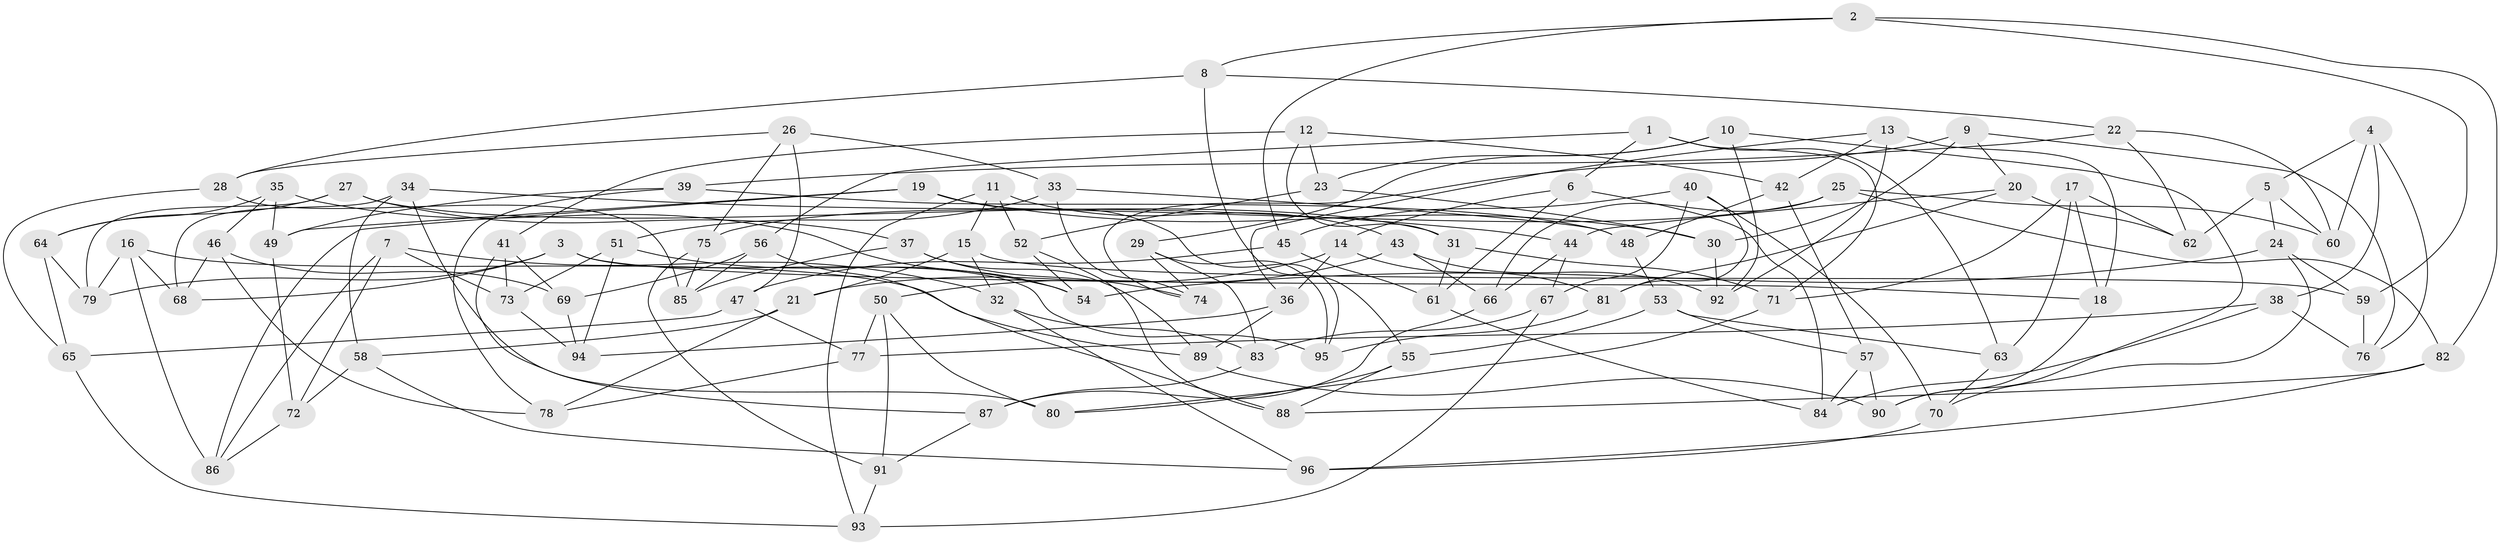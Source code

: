 // Generated by graph-tools (version 1.1) at 2025/16/03/09/25 04:16:18]
// undirected, 96 vertices, 192 edges
graph export_dot {
graph [start="1"]
  node [color=gray90,style=filled];
  1;
  2;
  3;
  4;
  5;
  6;
  7;
  8;
  9;
  10;
  11;
  12;
  13;
  14;
  15;
  16;
  17;
  18;
  19;
  20;
  21;
  22;
  23;
  24;
  25;
  26;
  27;
  28;
  29;
  30;
  31;
  32;
  33;
  34;
  35;
  36;
  37;
  38;
  39;
  40;
  41;
  42;
  43;
  44;
  45;
  46;
  47;
  48;
  49;
  50;
  51;
  52;
  53;
  54;
  55;
  56;
  57;
  58;
  59;
  60;
  61;
  62;
  63;
  64;
  65;
  66;
  67;
  68;
  69;
  70;
  71;
  72;
  73;
  74;
  75;
  76;
  77;
  78;
  79;
  80;
  81;
  82;
  83;
  84;
  85;
  86;
  87;
  88;
  89;
  90;
  91;
  92;
  93;
  94;
  95;
  96;
  1 -- 56;
  1 -- 63;
  1 -- 71;
  1 -- 6;
  2 -- 82;
  2 -- 59;
  2 -- 8;
  2 -- 45;
  3 -- 79;
  3 -- 18;
  3 -- 68;
  3 -- 95;
  4 -- 60;
  4 -- 76;
  4 -- 5;
  4 -- 38;
  5 -- 60;
  5 -- 62;
  5 -- 24;
  6 -- 84;
  6 -- 14;
  6 -- 61;
  7 -- 32;
  7 -- 72;
  7 -- 73;
  7 -- 86;
  8 -- 22;
  8 -- 28;
  8 -- 55;
  9 -- 74;
  9 -- 20;
  9 -- 30;
  9 -- 76;
  10 -- 29;
  10 -- 90;
  10 -- 23;
  10 -- 92;
  11 -- 93;
  11 -- 52;
  11 -- 43;
  11 -- 15;
  12 -- 42;
  12 -- 41;
  12 -- 31;
  12 -- 23;
  13 -- 92;
  13 -- 18;
  13 -- 42;
  13 -- 36;
  14 -- 36;
  14 -- 81;
  14 -- 21;
  15 -- 59;
  15 -- 32;
  15 -- 21;
  16 -- 86;
  16 -- 89;
  16 -- 79;
  16 -- 68;
  17 -- 62;
  17 -- 18;
  17 -- 63;
  17 -- 71;
  18 -- 90;
  19 -- 30;
  19 -- 86;
  19 -- 49;
  19 -- 95;
  20 -- 81;
  20 -- 44;
  20 -- 62;
  21 -- 78;
  21 -- 58;
  22 -- 39;
  22 -- 60;
  22 -- 62;
  23 -- 30;
  23 -- 52;
  24 -- 70;
  24 -- 59;
  24 -- 54;
  25 -- 82;
  25 -- 60;
  25 -- 66;
  25 -- 75;
  26 -- 75;
  26 -- 47;
  26 -- 33;
  26 -- 28;
  27 -- 37;
  27 -- 64;
  27 -- 79;
  27 -- 31;
  28 -- 65;
  28 -- 85;
  29 -- 74;
  29 -- 83;
  29 -- 95;
  30 -- 92;
  31 -- 61;
  31 -- 71;
  32 -- 96;
  32 -- 83;
  33 -- 48;
  33 -- 51;
  33 -- 74;
  34 -- 44;
  34 -- 68;
  34 -- 80;
  34 -- 58;
  35 -- 49;
  35 -- 64;
  35 -- 54;
  35 -- 46;
  36 -- 94;
  36 -- 89;
  37 -- 85;
  37 -- 74;
  37 -- 89;
  38 -- 76;
  38 -- 77;
  38 -- 84;
  39 -- 48;
  39 -- 49;
  39 -- 78;
  40 -- 81;
  40 -- 67;
  40 -- 70;
  40 -- 45;
  41 -- 69;
  41 -- 73;
  41 -- 87;
  42 -- 48;
  42 -- 57;
  43 -- 50;
  43 -- 92;
  43 -- 66;
  44 -- 66;
  44 -- 67;
  45 -- 61;
  45 -- 47;
  46 -- 68;
  46 -- 69;
  46 -- 78;
  47 -- 77;
  47 -- 65;
  48 -- 53;
  49 -- 72;
  50 -- 91;
  50 -- 80;
  50 -- 77;
  51 -- 54;
  51 -- 94;
  51 -- 73;
  52 -- 88;
  52 -- 54;
  53 -- 55;
  53 -- 63;
  53 -- 57;
  55 -- 80;
  55 -- 88;
  56 -- 69;
  56 -- 88;
  56 -- 85;
  57 -- 90;
  57 -- 84;
  58 -- 72;
  58 -- 96;
  59 -- 76;
  61 -- 84;
  63 -- 70;
  64 -- 65;
  64 -- 79;
  65 -- 93;
  66 -- 87;
  67 -- 93;
  67 -- 83;
  69 -- 94;
  70 -- 96;
  71 -- 80;
  72 -- 86;
  73 -- 94;
  75 -- 85;
  75 -- 91;
  77 -- 78;
  81 -- 95;
  82 -- 96;
  82 -- 88;
  83 -- 87;
  87 -- 91;
  89 -- 90;
  91 -- 93;
}

